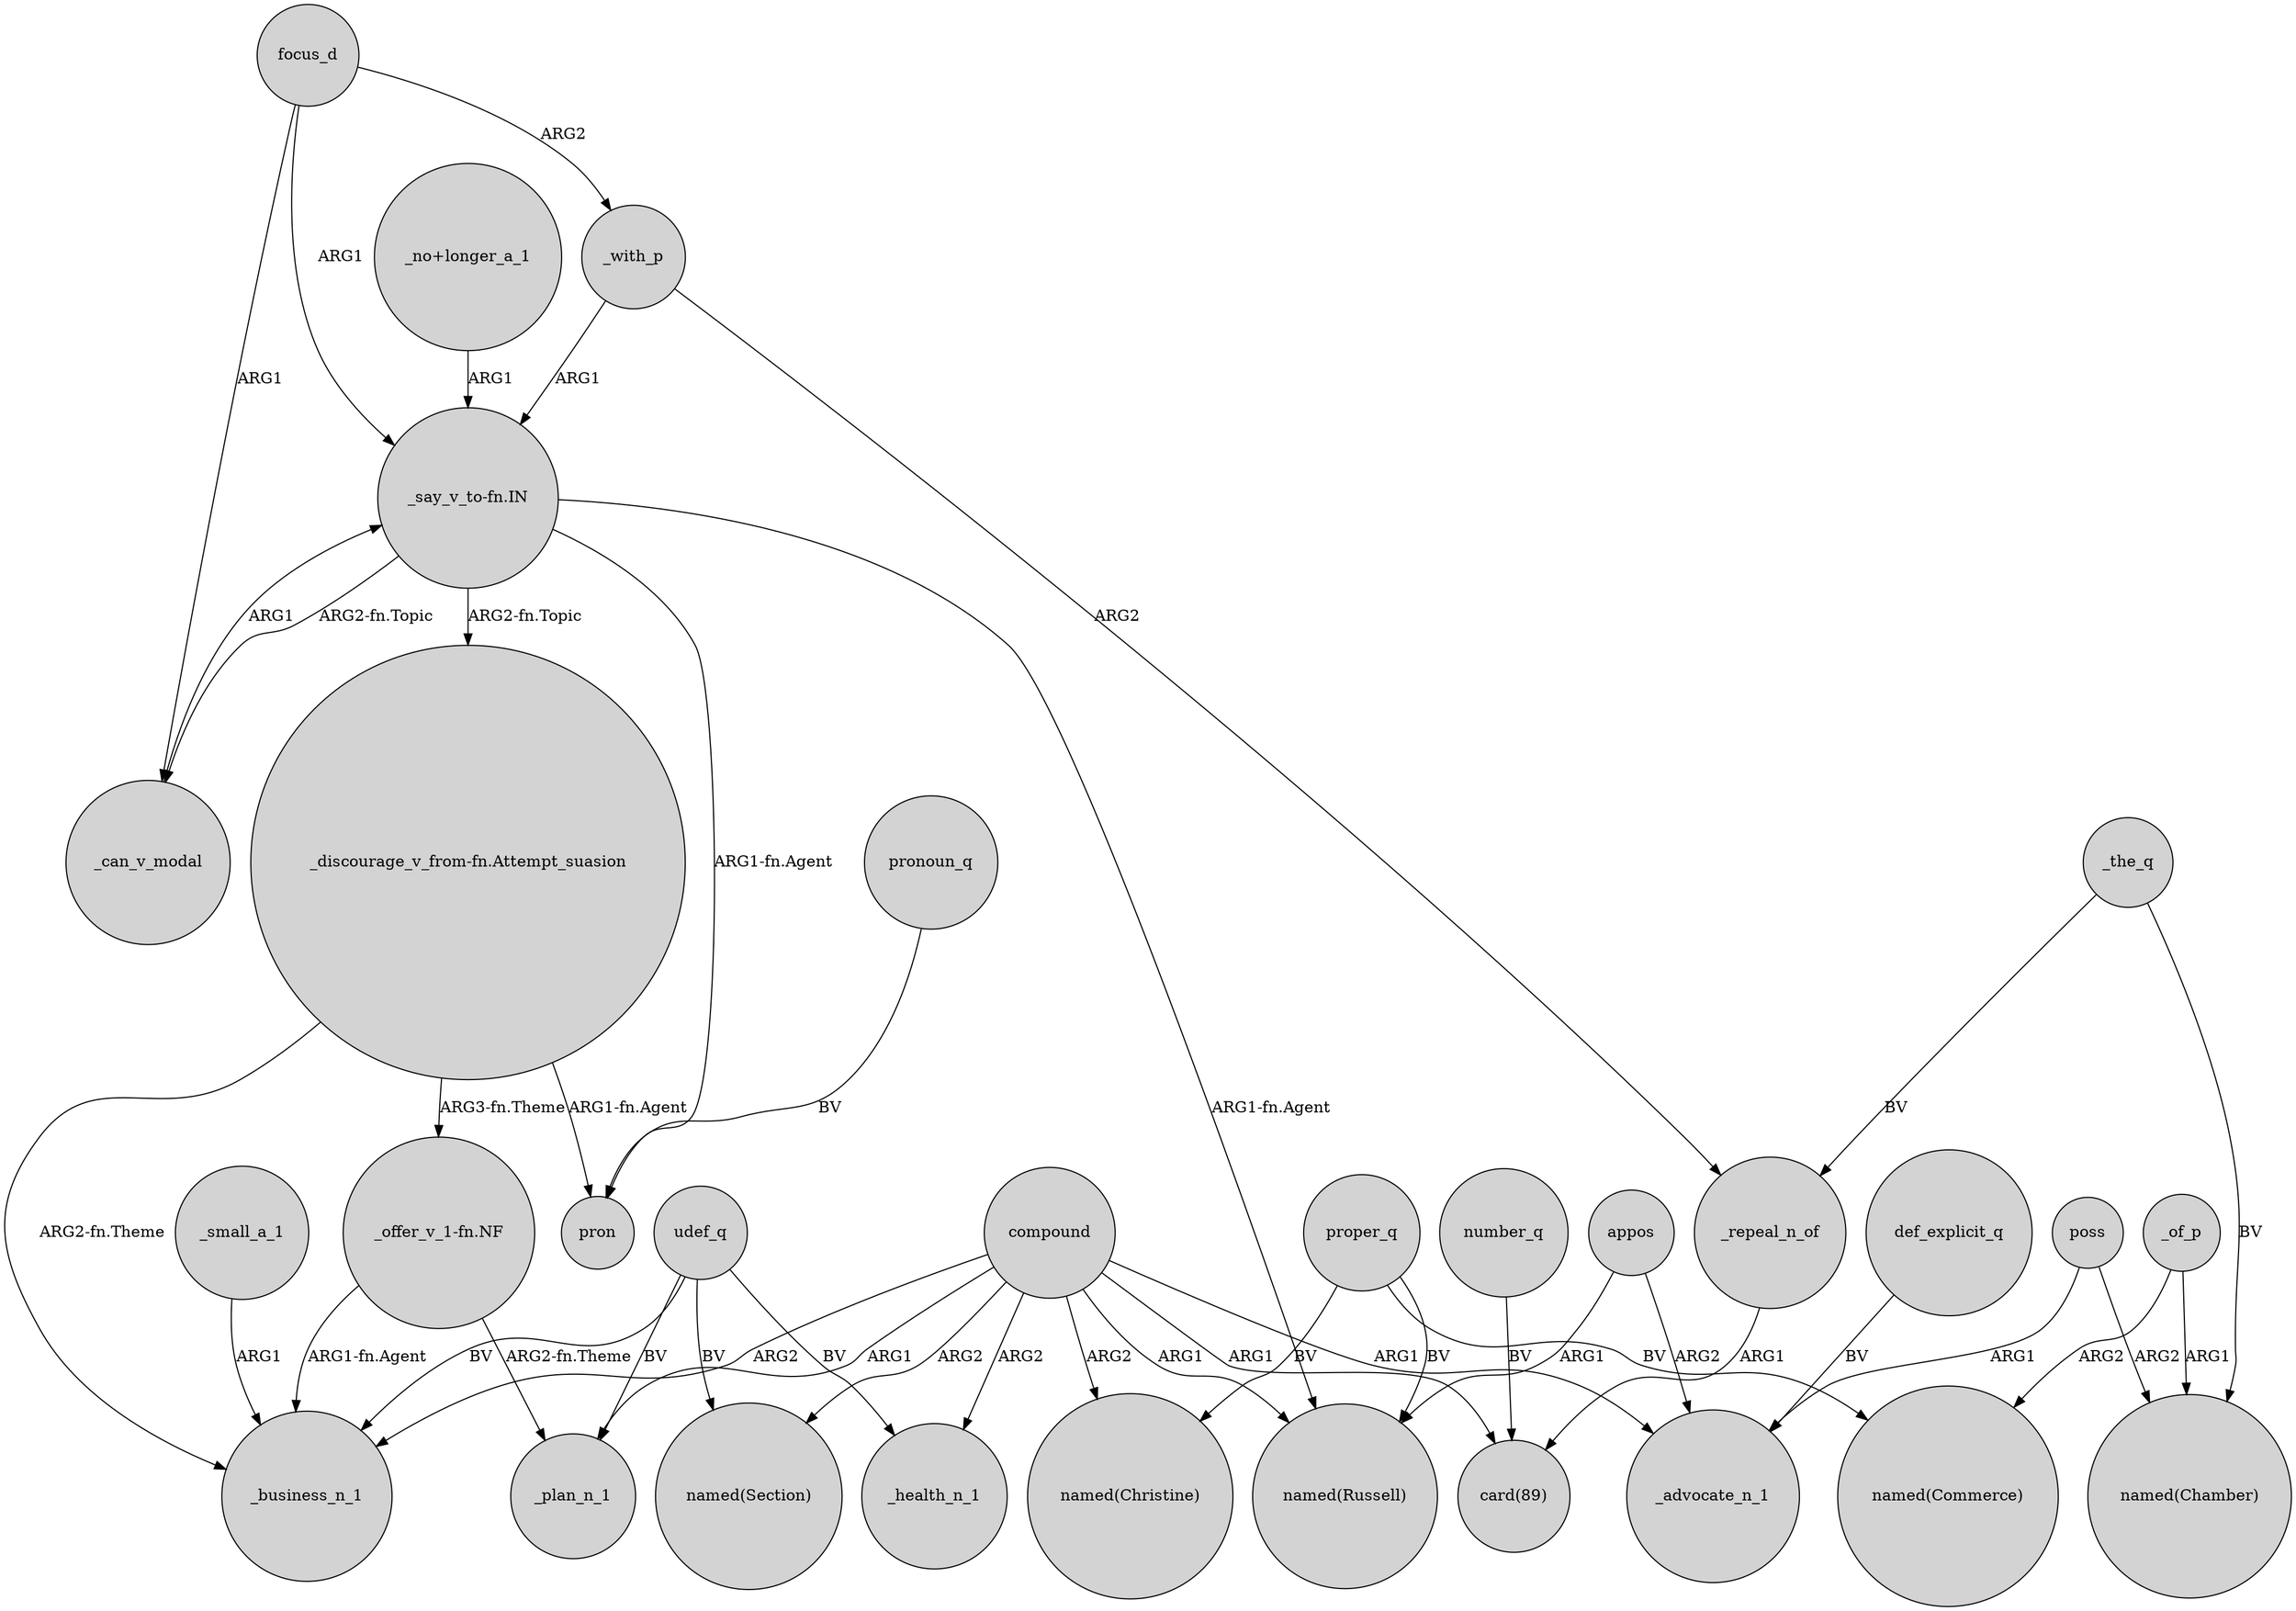 digraph {
	node [shape=circle style=filled]
	"_discourage_v_from-fn.Attempt_suasion" -> _business_n_1 [label="ARG2-fn.Theme"]
	"_offer_v_1-fn.NF" -> _plan_n_1 [label="ARG2-fn.Theme"]
	_the_q -> _repeal_n_of [label=BV]
	proper_q -> "named(Christine)" [label=BV]
	"_say_v_to-fn.IN" -> "named(Russell)" [label="ARG1-fn.Agent"]
	"_discourage_v_from-fn.Attempt_suasion" -> pron [label="ARG1-fn.Agent"]
	appos -> "named(Russell)" [label=ARG1]
	poss -> "named(Chamber)" [label=ARG2]
	compound -> _advocate_n_1 [label=ARG1]
	compound -> "named(Christine)" [label=ARG2]
	compound -> _plan_n_1 [label=ARG1]
	focus_d -> _with_p [label=ARG2]
	_of_p -> "named(Commerce)" [label=ARG2]
	_repeal_n_of -> "card(89)" [label=ARG1]
	"_say_v_to-fn.IN" -> "_discourage_v_from-fn.Attempt_suasion" [label="ARG2-fn.Topic"]
	compound -> "named(Russell)" [label=ARG1]
	_with_p -> "_say_v_to-fn.IN" [label=ARG1]
	pronoun_q -> pron [label=BV]
	appos -> _advocate_n_1 [label=ARG2]
	poss -> _advocate_n_1 [label=ARG1]
	compound -> _health_n_1 [label=ARG2]
	udef_q -> _plan_n_1 [label=BV]
	udef_q -> _health_n_1 [label=BV]
	_of_p -> "named(Chamber)" [label=ARG1]
	def_explicit_q -> _advocate_n_1 [label=BV]
	_small_a_1 -> _business_n_1 [label=ARG1]
	"_offer_v_1-fn.NF" -> _business_n_1 [label="ARG1-fn.Agent"]
	compound -> _business_n_1 [label=ARG2]
	compound -> "card(89)" [label=ARG1]
	"_say_v_to-fn.IN" -> pron [label="ARG1-fn.Agent"]
	_can_v_modal -> "_say_v_to-fn.IN" [label=ARG1]
	proper_q -> "named(Commerce)" [label=BV]
	"_no+longer_a_1" -> "_say_v_to-fn.IN" [label=ARG1]
	number_q -> "card(89)" [label=BV]
	udef_q -> _business_n_1 [label=BV]
	proper_q -> "named(Russell)" [label=BV]
	"_discourage_v_from-fn.Attempt_suasion" -> "_offer_v_1-fn.NF" [label="ARG3-fn.Theme"]
	focus_d -> _can_v_modal [label=ARG1]
	compound -> "named(Section)" [label=ARG2]
	udef_q -> "named(Section)" [label=BV]
	"_say_v_to-fn.IN" -> _can_v_modal [label="ARG2-fn.Topic"]
	_the_q -> "named(Chamber)" [label=BV]
	focus_d -> "_say_v_to-fn.IN" [label=ARG1]
	_with_p -> _repeal_n_of [label=ARG2]
}
